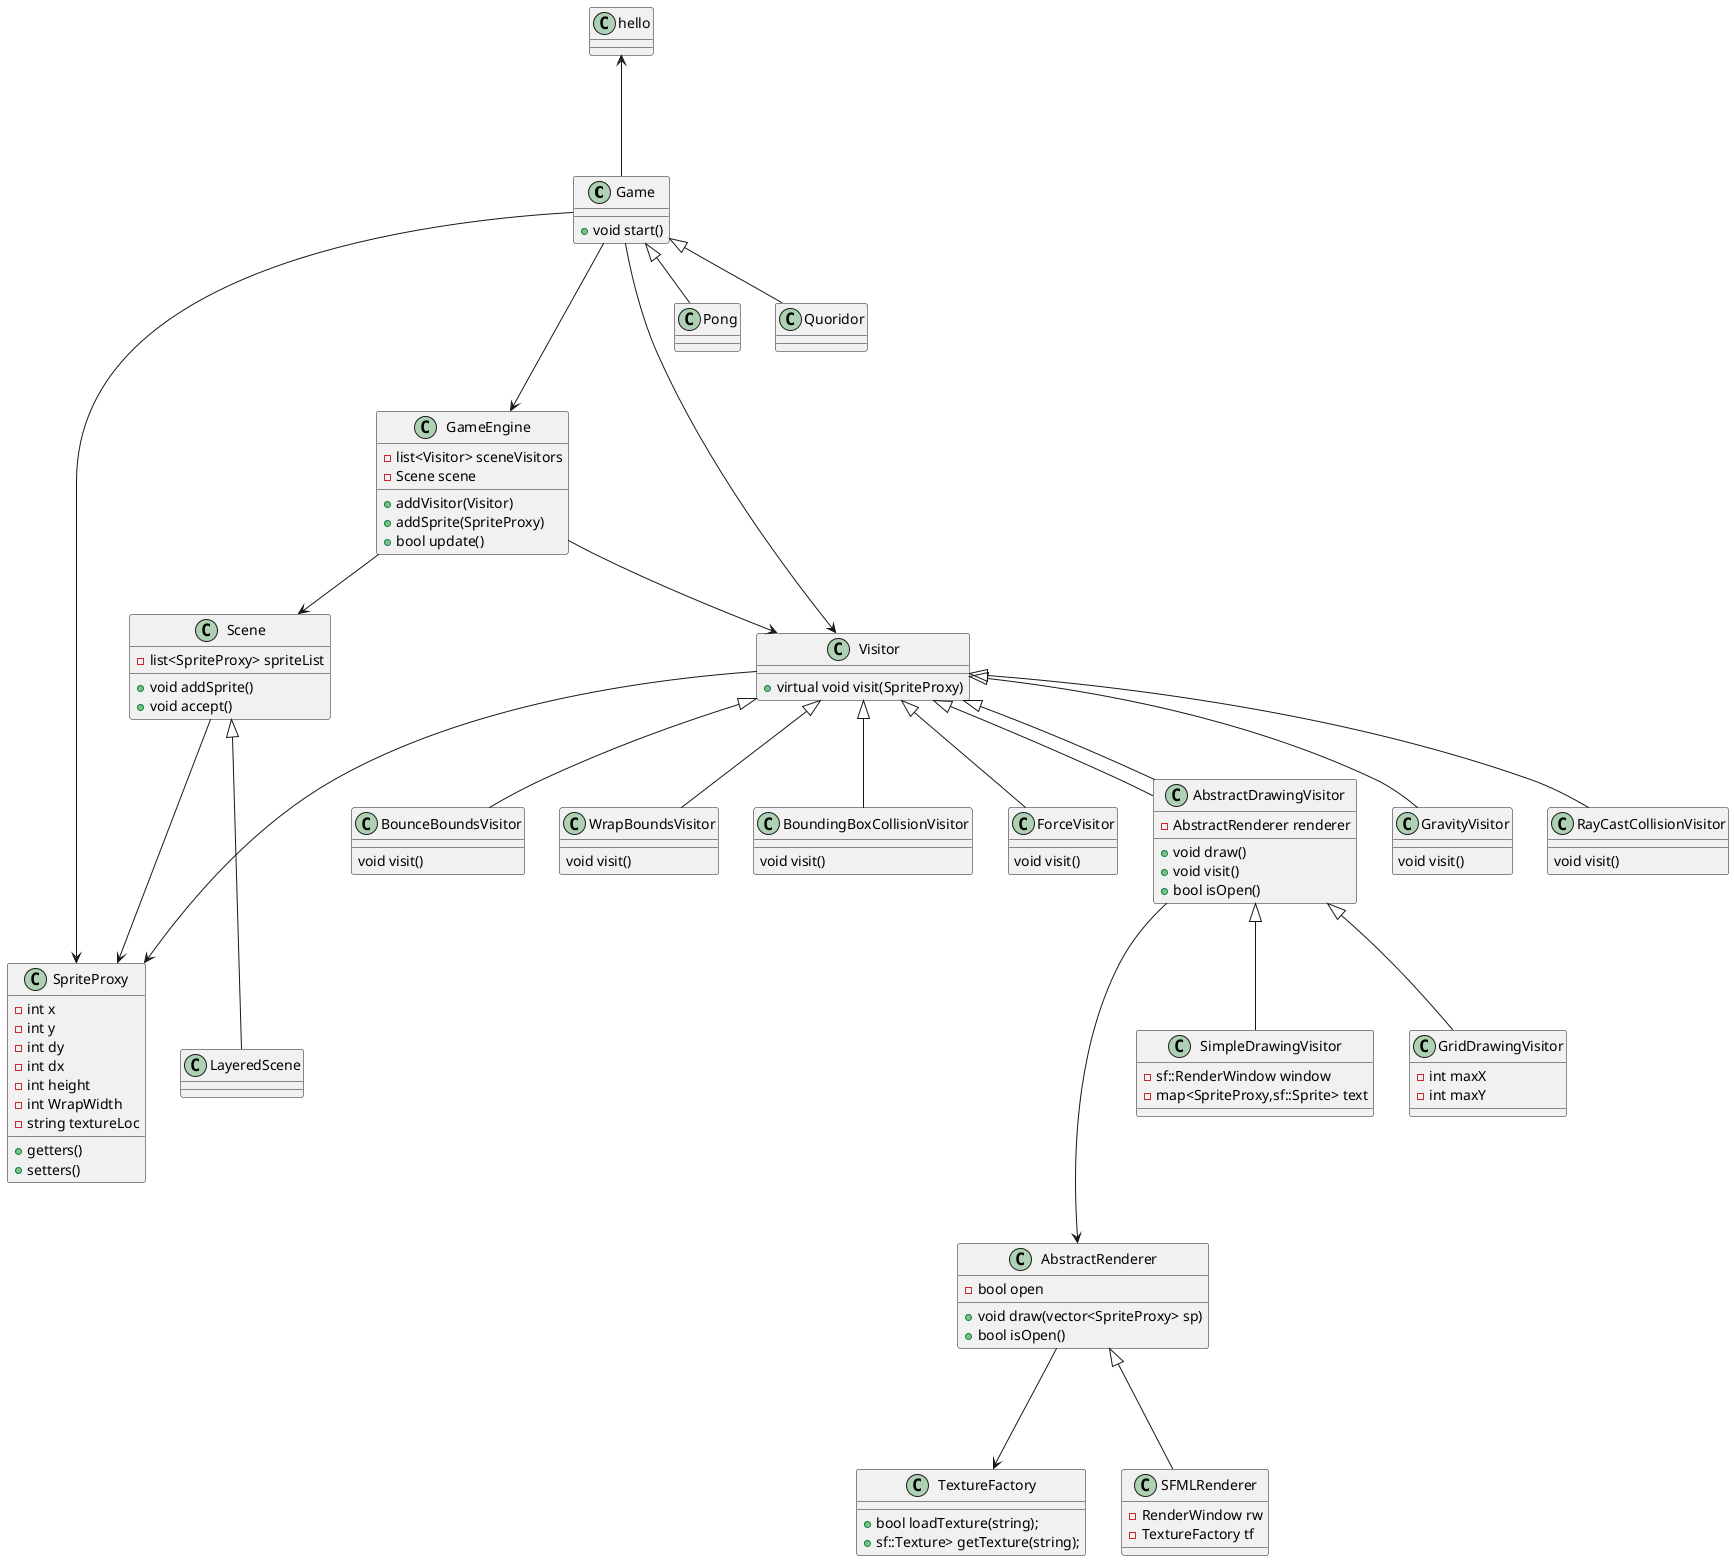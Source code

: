 @startuml FinalProject
class Game{
    +void start()
}
class GameEngine {
    -list<Visitor> sceneVisitors
    -Scene scene
    +addVisitor(Visitor)
    +addSprite(SpriteProxy)
    +bool update()
}
class Scene{
    -list<SpriteProxy> spriteList
    +void addSprite()
    +void accept()
}
class TextureFactory{
        +bool loadTexture(string);
        +sf::Texture> getTexture(string);
}
class SpriteProxy{
    -int x
    -int y
    -int dy
    -int dx
    -int height
    -int WrapWidth
    -string textureLoc
    +getters()
    +setters()
}
class Visitor{
    +virtual void visit(SpriteProxy)
}
class BounceBoundsVisitor{
    void visit()
}
class WrapBoundsVisitor{
    void visit()
    }
class BoundingBoxCollisionVisitor{
    void visit()
    }
class AbstractRenderer{
    -bool open
    +void draw(vector<SpriteProxy> sp)
    +bool isOpen()
}
class SFMLRenderer{
    -RenderWindow rw
    -TextureFactory tf

}
class AbstractDrawingVisitor{
    -AbstractRenderer renderer
    +void draw()
    +void visit()
    +bool isOpen()
}

class SimpleDrawingVisitor{
    -sf::RenderWindow window
    -map<SpriteProxy,sf::Sprite> text
    }
class GridDrawingVisitor{
    -int maxX
    -int maxY
}
class ForceVisitor{
    void visit()
    }
class GravityVisitor{
    void visit()
    }
class RayCastCollisionVisitor{
    void visit()
    }
hello <--- Game
Game <|-- Pong
Game <|-- Quoridor
Game ---> GameEngine
Game ---> Visitor
Game ---> SpriteProxy
GameEngine --> Visitor
GameEngine --> Scene
Scene <|--- LayeredScene
Scene ---> SpriteProxy
Visitor ---> SpriteProxy
Visitor <|-- ForceVisitor
Visitor <|-- GravityVisitor
Visitor <|-- BounceBoundsVisitor
Visitor <|-- WrapBoundsVisitor
Visitor <|-- BoundingBoxCollisionVisitor
Visitor <|-- RayCastCollisionVisitor
Visitor <|-- AbstractDrawingVisitor
Visitor<|-- AbstractDrawingVisitor
AbstractDrawingVisitor <|-- SimpleDrawingVisitor
AbstractDrawingVisitor <|-- GridDrawingVisitor
AbstractDrawingVisitor ---> AbstractRenderer
AbstractRenderer <|--- SFMLRenderer
AbstractRenderer ---> TextureFactory
@enduml